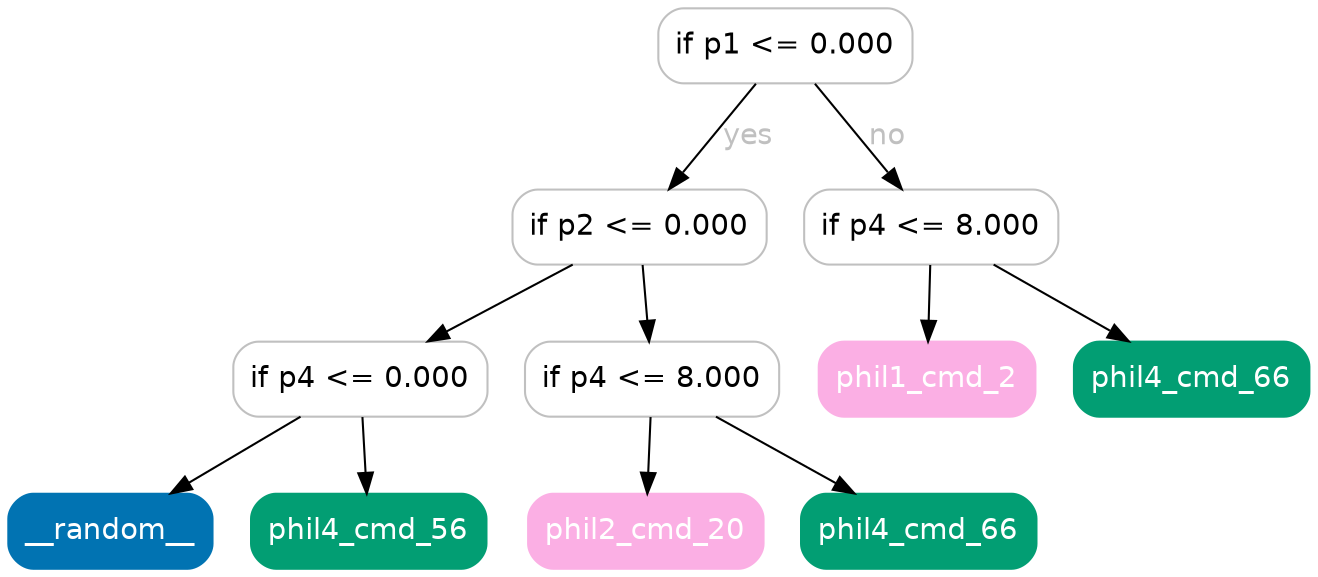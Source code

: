 digraph Tree {
	graph [bb="0,0,624.5,269"];
	node [color=gray,
		fillcolor=white,
		fontname=helvetica,
		label="\N",
		shape=box,
		style="filled, rounded"
	];
	edge [fontname=helvetica];
	0	[height=0.5,
		label="if p1 <= 0.000",
		pos="373,251",
		width=1.6944];
	1	[height=0.5,
		label="if p2 <= 0.000",
		pos="303,164",
		width=1.6944];
	0 -> 1	[fontcolor=gray,
		label=yes,
		lp="355.5,207.5",
		pos="e,317.14,182.18 358.83,232.8 348.78,220.59 335.11,203.99 323.82,190.28"];
	8	[height=0.5,
		label="if p4 <= 8.000",
		pos="443,164",
		width=1.6944];
	0 -> 8	[fontcolor=gray,
		label=no,
		lp="422,207.5",
		pos="e,428.86,182.18 387.17,232.8 397.22,220.59 410.89,203.99 422.18,190.28"];
	2	[height=0.5,
		label="if p4 <= 0.000",
		pos="169,91",
		width=1.6944];
	1 -> 2	[fontcolor=gray,
		pos="e,201.3,109.11 270.9,145.99 252.72,136.36 229.78,124.21 210.28,113.87"];
	5	[height=0.5,
		label="if p4 <= 8.000",
		pos="309,91",
		width=1.6944];
	1 -> 5	[fontcolor=gray,
		pos="e,307.56,109.03 304.45,145.81 305.13,137.79 305.95,128.05 306.71,119.07"];
	3	[color="#0173b2",
		fillcolor="#0173b2",
		fontcolor=white,
		height=0.5,
		label=__random__,
		pos="49,18",
		width=1.3611];
	2 -> 3	[fontcolor=gray,
		pos="e,77.924,36.114 140.26,72.994 124.2,63.491 103.99,51.536 86.677,41.292"];
	4	[color="#029e73",
		fillcolor="#029e73",
		fontcolor=white,
		height=0.5,
		label=phil4_cmd_56,
		pos="173,18",
		width=1.5694];
	2 -> 4	[fontcolor=gray,
		pos="e,172.04,36.029 169.97,72.813 170.42,64.789 170.97,55.047 171.47,46.069"];
	6	[color="#fbafe4",
		fillcolor="#fbafe4",
		fontcolor=white,
		height=0.5,
		label=phil2_cmd_20,
		pos="306,18",
		width=1.5694];
	5 -> 6	[fontcolor=gray,
		pos="e,306.72,36.029 308.27,72.813 307.93,64.789 307.52,55.047 307.14,46.069"];
	7	[color="#029e73",
		fillcolor="#029e73",
		fontcolor=white,
		height=0.5,
		label=phil4_cmd_66,
		pos="437,18",
		width=1.5694];
	5 -> 7	[fontcolor=gray,
		pos="e,406.15,36.114 339.66,72.994 356.95,63.404 378.74,51.317 397.32,41.011"];
	9	[color="#fbafe4",
		fillcolor="#fbafe4",
		fontcolor=white,
		height=0.5,
		label=phil1_cmd_2,
		pos="441,91",
		width=1.4444];
	8 -> 9	[fontcolor=gray,
		pos="e,441.48,109.03 442.52,145.81 442.29,137.79 442.02,128.05 441.76,119.07"];
	10	[color="#029e73",
		fillcolor="#029e73",
		fontcolor=white,
		height=0.5,
		label=phil4_cmd_66,
		pos="568,91",
		width=1.5694];
	8 -> 10	[fontcolor=gray,
		pos="e,537.87,109.11 472.94,145.99 489.67,136.49 510.72,124.54 528.75,114.29"];
}
